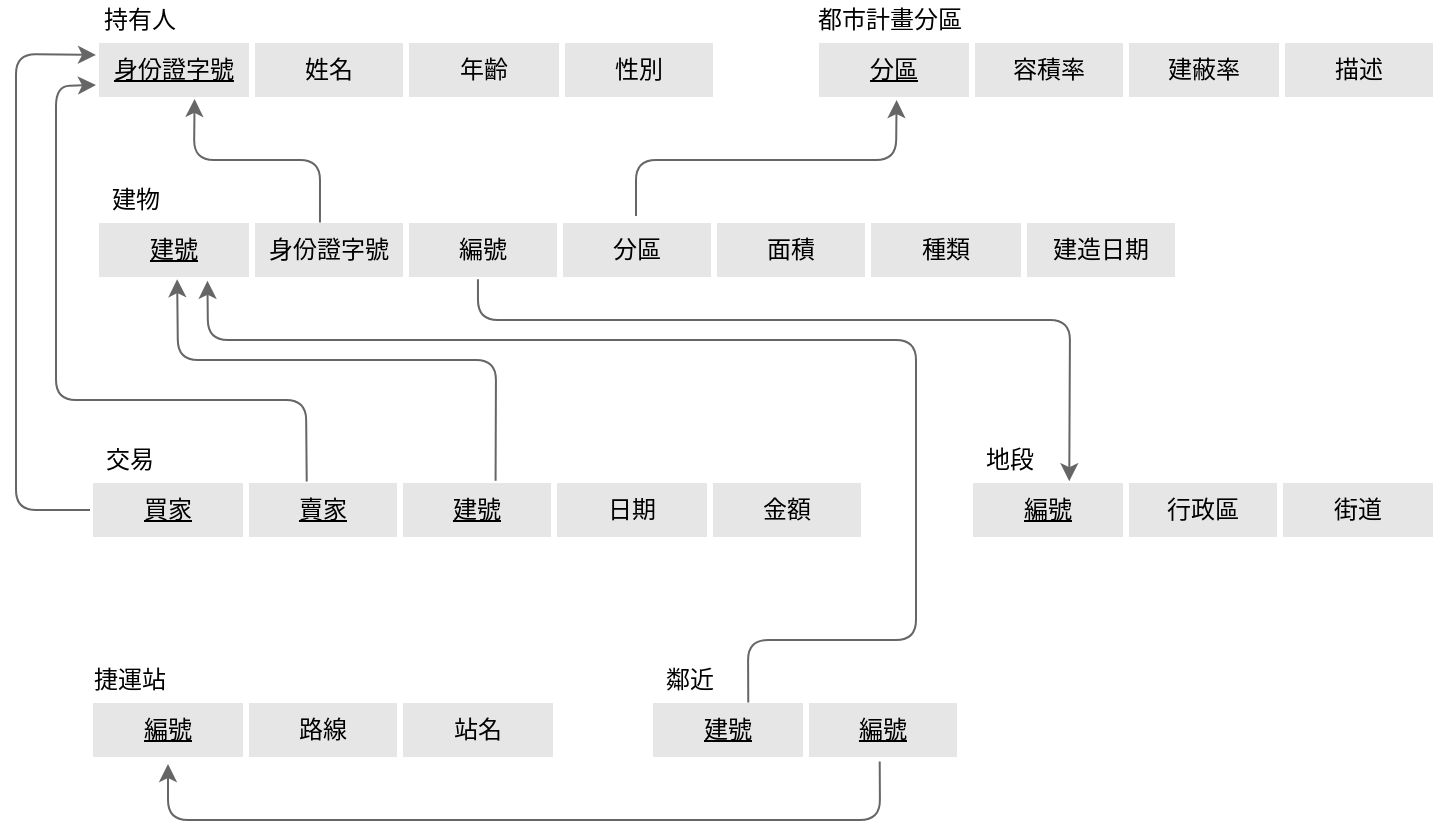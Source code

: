 <mxfile version="14.7.7" type="device"><diagram id="W8rVuvwSMLFvMb2TFEw5" name="Page-1"><mxGraphModel dx="447" dy="257" grid="1" gridSize="10" guides="1" tooltips="1" connect="1" arrows="1" fold="1" page="1" pageScale="1" pageWidth="827" pageHeight="1169" math="0" shadow="0"><root><mxCell id="0"/><mxCell id="1" parent="0"/><mxCell id="e0r9hyGVANv4lg2lCZRb-73" value="" style="shape=table;html=1;whiteSpace=wrap;startSize=0;container=1;collapsible=0;childLayout=tableLayout;fillColor=#E6E6E6;strokeColor=#FFFFFF;strokeWidth=3;" parent="1" vertex="1"><mxGeometry x="80" y="100" width="310" height="30" as="geometry"/></mxCell><mxCell id="e0r9hyGVANv4lg2lCZRb-74" value="" style="shape=partialRectangle;html=1;whiteSpace=wrap;collapsible=0;dropTarget=0;pointerEvents=0;fillColor=none;top=0;left=0;bottom=0;right=0;points=[[0,0.5],[1,0.5]];portConstraint=eastwest;" parent="e0r9hyGVANv4lg2lCZRb-73" vertex="1"><mxGeometry width="310" height="30" as="geometry"/></mxCell><mxCell id="e0r9hyGVANv4lg2lCZRb-75" value="&lt;u&gt;身份證字號&lt;/u&gt;" style="shape=partialRectangle;html=1;whiteSpace=wrap;connectable=0;overflow=hidden;top=0;left=0;bottom=0;right=0;fillColor=none;" parent="e0r9hyGVANv4lg2lCZRb-74" vertex="1"><mxGeometry width="78" height="30" as="geometry"/></mxCell><mxCell id="e0r9hyGVANv4lg2lCZRb-76" value="姓名" style="shape=partialRectangle;html=1;whiteSpace=wrap;connectable=0;overflow=hidden;fillColor=none;top=0;left=0;bottom=0;right=0;" parent="e0r9hyGVANv4lg2lCZRb-74" vertex="1"><mxGeometry x="78" width="77" height="30" as="geometry"/></mxCell><mxCell id="e0r9hyGVANv4lg2lCZRb-77" value="年齡" style="shape=partialRectangle;html=1;whiteSpace=wrap;connectable=0;overflow=hidden;fillColor=none;top=0;left=0;bottom=0;right=0;" parent="e0r9hyGVANv4lg2lCZRb-74" vertex="1"><mxGeometry x="155" width="78" height="30" as="geometry"/></mxCell><mxCell id="e0r9hyGVANv4lg2lCZRb-78" value="性別" style="shape=partialRectangle;html=1;whiteSpace=wrap;connectable=0;overflow=hidden;fillColor=none;top=0;left=0;bottom=0;right=0;" parent="e0r9hyGVANv4lg2lCZRb-74" vertex="1"><mxGeometry x="233" width="77" height="30" as="geometry"/></mxCell><mxCell id="e0r9hyGVANv4lg2lCZRb-79" value="持有人" style="text;html=1;strokeColor=none;fillColor=none;align=center;verticalAlign=middle;whiteSpace=wrap;rounded=0;" parent="1" vertex="1"><mxGeometry x="82" y="80" width="40" height="20" as="geometry"/></mxCell><mxCell id="e0r9hyGVANv4lg2lCZRb-80" value="" style="shape=table;html=1;whiteSpace=wrap;startSize=0;container=1;collapsible=0;childLayout=tableLayout;fillColor=#E6E6E6;strokeColor=#FFFFFF;strokeWidth=3;" parent="1" vertex="1"><mxGeometry x="80" y="190" width="541" height="30" as="geometry"/></mxCell><mxCell id="e0r9hyGVANv4lg2lCZRb-81" value="" style="shape=partialRectangle;html=1;whiteSpace=wrap;collapsible=0;dropTarget=0;pointerEvents=0;fillColor=none;top=0;left=0;bottom=0;right=0;points=[[0,0.5],[1,0.5]];portConstraint=eastwest;" parent="e0r9hyGVANv4lg2lCZRb-80" vertex="1"><mxGeometry width="541" height="30" as="geometry"/></mxCell><mxCell id="e0r9hyGVANv4lg2lCZRb-82" value="&lt;u&gt;建號&lt;/u&gt;" style="shape=partialRectangle;html=1;whiteSpace=wrap;connectable=0;overflow=hidden;top=0;left=0;bottom=0;right=0;fillColor=none;" parent="e0r9hyGVANv4lg2lCZRb-81" vertex="1"><mxGeometry width="78" height="30" as="geometry"/></mxCell><mxCell id="e0r9hyGVANv4lg2lCZRb-122" value="&lt;span&gt;身份證字號&lt;/span&gt;" style="shape=partialRectangle;html=1;whiteSpace=wrap;connectable=0;overflow=hidden;fillColor=none;top=0;left=0;bottom=0;right=0;" parent="e0r9hyGVANv4lg2lCZRb-81" vertex="1"><mxGeometry x="78" width="77" height="30" as="geometry"/></mxCell><mxCell id="e0r9hyGVANv4lg2lCZRb-123" value="編號" style="shape=partialRectangle;html=1;whiteSpace=wrap;connectable=0;overflow=hidden;fillColor=none;top=0;left=0;bottom=0;right=0;" parent="e0r9hyGVANv4lg2lCZRb-81" vertex="1"><mxGeometry x="155" width="77" height="30" as="geometry"/></mxCell><mxCell id="e0r9hyGVANv4lg2lCZRb-124" value="分區" style="shape=partialRectangle;html=1;whiteSpace=wrap;connectable=0;overflow=hidden;fillColor=none;top=0;left=0;bottom=0;right=0;" parent="e0r9hyGVANv4lg2lCZRb-81" vertex="1"><mxGeometry x="232" width="77" height="30" as="geometry"/></mxCell><mxCell id="e0r9hyGVANv4lg2lCZRb-83" value="面積&lt;br&gt;" style="shape=partialRectangle;html=1;whiteSpace=wrap;connectable=0;overflow=hidden;fillColor=none;top=0;left=0;bottom=0;right=0;" parent="e0r9hyGVANv4lg2lCZRb-81" vertex="1"><mxGeometry x="309" width="77" height="30" as="geometry"/></mxCell><mxCell id="e0r9hyGVANv4lg2lCZRb-84" value="種類" style="shape=partialRectangle;html=1;whiteSpace=wrap;connectable=0;overflow=hidden;fillColor=none;top=0;left=0;bottom=0;right=0;" parent="e0r9hyGVANv4lg2lCZRb-81" vertex="1"><mxGeometry x="386" width="78" height="30" as="geometry"/></mxCell><mxCell id="e0r9hyGVANv4lg2lCZRb-85" value="建造日期" style="shape=partialRectangle;html=1;whiteSpace=wrap;connectable=0;overflow=hidden;fillColor=none;top=0;left=0;bottom=0;right=0;" parent="e0r9hyGVANv4lg2lCZRb-81" vertex="1"><mxGeometry x="464" width="77" height="30" as="geometry"/></mxCell><mxCell id="e0r9hyGVANv4lg2lCZRb-86" value="建物" style="text;html=1;strokeColor=none;fillColor=none;align=center;verticalAlign=middle;whiteSpace=wrap;rounded=0;" parent="1" vertex="1"><mxGeometry x="80" y="170" width="40" height="20" as="geometry"/></mxCell><mxCell id="e0r9hyGVANv4lg2lCZRb-87" value="" style="shape=table;html=1;whiteSpace=wrap;startSize=0;container=1;collapsible=0;childLayout=tableLayout;fillColor=#E6E6E6;strokeColor=#FFFFFF;strokeWidth=3;" parent="1" vertex="1"><mxGeometry x="517" y="320" width="233" height="30" as="geometry"/></mxCell><mxCell id="e0r9hyGVANv4lg2lCZRb-88" value="" style="shape=partialRectangle;html=1;whiteSpace=wrap;collapsible=0;dropTarget=0;pointerEvents=0;fillColor=none;top=0;left=0;bottom=0;right=0;points=[[0,0.5],[1,0.5]];portConstraint=eastwest;" parent="e0r9hyGVANv4lg2lCZRb-87" vertex="1"><mxGeometry width="233" height="30" as="geometry"/></mxCell><mxCell id="e0r9hyGVANv4lg2lCZRb-89" value="&lt;u&gt;編號&lt;/u&gt;" style="shape=partialRectangle;html=1;whiteSpace=wrap;connectable=0;overflow=hidden;top=0;left=0;bottom=0;right=0;fillColor=none;" parent="e0r9hyGVANv4lg2lCZRb-88" vertex="1"><mxGeometry width="78" height="30" as="geometry"/></mxCell><mxCell id="e0r9hyGVANv4lg2lCZRb-90" value="行政區" style="shape=partialRectangle;html=1;whiteSpace=wrap;connectable=0;overflow=hidden;fillColor=none;top=0;left=0;bottom=0;right=0;" parent="e0r9hyGVANv4lg2lCZRb-88" vertex="1"><mxGeometry x="78" width="77" height="30" as="geometry"/></mxCell><mxCell id="e0r9hyGVANv4lg2lCZRb-91" value="街道" style="shape=partialRectangle;html=1;whiteSpace=wrap;connectable=0;overflow=hidden;fillColor=none;top=0;left=0;bottom=0;right=0;" parent="e0r9hyGVANv4lg2lCZRb-88" vertex="1"><mxGeometry x="155" width="78" height="30" as="geometry"/></mxCell><mxCell id="e0r9hyGVANv4lg2lCZRb-93" value="地段" style="text;html=1;strokeColor=none;fillColor=none;align=center;verticalAlign=middle;whiteSpace=wrap;rounded=0;" parent="1" vertex="1"><mxGeometry x="517" y="300" width="40" height="20" as="geometry"/></mxCell><mxCell id="e0r9hyGVANv4lg2lCZRb-94" value="" style="shape=table;html=1;whiteSpace=wrap;startSize=0;container=1;collapsible=0;childLayout=tableLayout;fillColor=#E6E6E6;strokeColor=#FFFFFF;strokeWidth=3;" parent="1" vertex="1"><mxGeometry x="77" y="430" width="233" height="30" as="geometry"/></mxCell><mxCell id="e0r9hyGVANv4lg2lCZRb-95" value="" style="shape=partialRectangle;html=1;whiteSpace=wrap;collapsible=0;dropTarget=0;pointerEvents=0;fillColor=none;top=0;left=0;bottom=0;right=0;points=[[0,0.5],[1,0.5]];portConstraint=eastwest;" parent="e0r9hyGVANv4lg2lCZRb-94" vertex="1"><mxGeometry width="233" height="30" as="geometry"/></mxCell><mxCell id="e0r9hyGVANv4lg2lCZRb-96" value="&lt;u&gt;編號&lt;/u&gt;" style="shape=partialRectangle;html=1;whiteSpace=wrap;connectable=0;overflow=hidden;top=0;left=0;bottom=0;right=0;fillColor=none;" parent="e0r9hyGVANv4lg2lCZRb-95" vertex="1"><mxGeometry width="78" height="30" as="geometry"/></mxCell><mxCell id="e0r9hyGVANv4lg2lCZRb-97" value="路線" style="shape=partialRectangle;html=1;whiteSpace=wrap;connectable=0;overflow=hidden;fillColor=none;top=0;left=0;bottom=0;right=0;" parent="e0r9hyGVANv4lg2lCZRb-95" vertex="1"><mxGeometry x="78" width="77" height="30" as="geometry"/></mxCell><mxCell id="e0r9hyGVANv4lg2lCZRb-98" value="站名" style="shape=partialRectangle;html=1;whiteSpace=wrap;connectable=0;overflow=hidden;fillColor=none;top=0;left=0;bottom=0;right=0;" parent="e0r9hyGVANv4lg2lCZRb-95" vertex="1"><mxGeometry x="155" width="78" height="30" as="geometry"/></mxCell><mxCell id="e0r9hyGVANv4lg2lCZRb-99" value="捷運站" style="text;html=1;strokeColor=none;fillColor=none;align=center;verticalAlign=middle;whiteSpace=wrap;rounded=0;" parent="1" vertex="1"><mxGeometry x="77" y="410" width="40" height="20" as="geometry"/></mxCell><mxCell id="e0r9hyGVANv4lg2lCZRb-100" value="" style="shape=table;html=1;whiteSpace=wrap;startSize=0;container=1;collapsible=0;childLayout=tableLayout;fillColor=#E6E6E6;strokeColor=#FFFFFF;strokeWidth=3;" parent="1" vertex="1"><mxGeometry x="440" y="100" width="310" height="30" as="geometry"/></mxCell><mxCell id="e0r9hyGVANv4lg2lCZRb-101" value="" style="shape=partialRectangle;html=1;whiteSpace=wrap;collapsible=0;dropTarget=0;pointerEvents=0;fillColor=none;top=0;left=0;bottom=0;right=0;points=[[0,0.5],[1,0.5]];portConstraint=eastwest;" parent="e0r9hyGVANv4lg2lCZRb-100" vertex="1"><mxGeometry width="310" height="30" as="geometry"/></mxCell><mxCell id="e0r9hyGVANv4lg2lCZRb-102" value="&lt;u&gt;分區&lt;/u&gt;" style="shape=partialRectangle;html=1;whiteSpace=wrap;connectable=0;overflow=hidden;top=0;left=0;bottom=0;right=0;fillColor=none;" parent="e0r9hyGVANv4lg2lCZRb-101" vertex="1"><mxGeometry width="78" height="30" as="geometry"/></mxCell><mxCell id="e0r9hyGVANv4lg2lCZRb-103" value="容積率" style="shape=partialRectangle;html=1;whiteSpace=wrap;connectable=0;overflow=hidden;fillColor=none;top=0;left=0;bottom=0;right=0;" parent="e0r9hyGVANv4lg2lCZRb-101" vertex="1"><mxGeometry x="78" width="77" height="30" as="geometry"/></mxCell><mxCell id="e0r9hyGVANv4lg2lCZRb-104" value="建蔽率" style="shape=partialRectangle;html=1;whiteSpace=wrap;connectable=0;overflow=hidden;fillColor=none;top=0;left=0;bottom=0;right=0;" parent="e0r9hyGVANv4lg2lCZRb-101" vertex="1"><mxGeometry x="155" width="78" height="30" as="geometry"/></mxCell><mxCell id="e0r9hyGVANv4lg2lCZRb-105" value="描述" style="shape=partialRectangle;html=1;whiteSpace=wrap;connectable=0;overflow=hidden;fillColor=none;top=0;left=0;bottom=0;right=0;" parent="e0r9hyGVANv4lg2lCZRb-101" vertex="1"><mxGeometry x="233" width="77" height="30" as="geometry"/></mxCell><mxCell id="e0r9hyGVANv4lg2lCZRb-106" value="都市計畫分區" style="text;html=1;strokeColor=none;fillColor=none;align=center;verticalAlign=middle;whiteSpace=wrap;rounded=0;" parent="1" vertex="1"><mxGeometry x="440" y="80" width="74" height="20" as="geometry"/></mxCell><mxCell id="e0r9hyGVANv4lg2lCZRb-107" value="" style="shape=table;html=1;whiteSpace=wrap;startSize=0;container=1;collapsible=0;childLayout=tableLayout;fillColor=#E6E6E6;strokeColor=#FFFFFF;strokeWidth=3;fontStyle=0" parent="1" vertex="1"><mxGeometry x="77" y="320" width="387" height="30" as="geometry"/></mxCell><mxCell id="e0r9hyGVANv4lg2lCZRb-108" value="" style="shape=partialRectangle;html=1;whiteSpace=wrap;collapsible=0;dropTarget=0;pointerEvents=0;fillColor=none;top=0;left=0;bottom=0;right=0;points=[[0,0.5],[1,0.5]];portConstraint=eastwest;" parent="e0r9hyGVANv4lg2lCZRb-107" vertex="1"><mxGeometry width="387" height="30" as="geometry"/></mxCell><mxCell id="e0r9hyGVANv4lg2lCZRb-109" value="&lt;span&gt;買家&lt;/span&gt;" style="shape=partialRectangle;html=1;whiteSpace=wrap;connectable=0;overflow=hidden;top=0;left=0;bottom=0;right=0;fillColor=none;fontStyle=4" parent="e0r9hyGVANv4lg2lCZRb-108" vertex="1"><mxGeometry width="78" height="30" as="geometry"/></mxCell><mxCell id="t9vpLBGV2S0pFthti_TF-1" value="賣家" style="shape=partialRectangle;html=1;whiteSpace=wrap;connectable=0;overflow=hidden;fillColor=none;top=0;left=0;bottom=0;right=0;fontStyle=4" vertex="1" parent="e0r9hyGVANv4lg2lCZRb-108"><mxGeometry x="78" width="77" height="30" as="geometry"/></mxCell><mxCell id="e0r9hyGVANv4lg2lCZRb-110" value="&lt;span&gt;建號&lt;/span&gt;" style="shape=partialRectangle;html=1;whiteSpace=wrap;connectable=0;overflow=hidden;fillColor=none;top=0;left=0;bottom=0;right=0;fontStyle=4" parent="e0r9hyGVANv4lg2lCZRb-108" vertex="1"><mxGeometry x="155" width="77" height="30" as="geometry"/></mxCell><mxCell id="e0r9hyGVANv4lg2lCZRb-111" value="日期" style="shape=partialRectangle;html=1;whiteSpace=wrap;connectable=0;overflow=hidden;fillColor=none;top=0;left=0;bottom=0;right=0;" parent="e0r9hyGVANv4lg2lCZRb-108" vertex="1"><mxGeometry x="232" width="78" height="30" as="geometry"/></mxCell><mxCell id="e0r9hyGVANv4lg2lCZRb-112" value="金額" style="shape=partialRectangle;html=1;whiteSpace=wrap;connectable=0;overflow=hidden;fillColor=none;top=0;left=0;bottom=0;right=0;" parent="e0r9hyGVANv4lg2lCZRb-108" vertex="1"><mxGeometry x="310" width="77" height="30" as="geometry"/></mxCell><mxCell id="e0r9hyGVANv4lg2lCZRb-113" value="交易" style="text;html=1;strokeColor=none;fillColor=none;align=center;verticalAlign=middle;whiteSpace=wrap;rounded=0;" parent="1" vertex="1"><mxGeometry x="77" y="300" width="40" height="20" as="geometry"/></mxCell><mxCell id="e0r9hyGVANv4lg2lCZRb-114" value="" style="shape=table;html=1;whiteSpace=wrap;startSize=0;container=1;collapsible=0;childLayout=tableLayout;fillColor=#E6E6E6;strokeColor=#FFFFFF;strokeWidth=3;" parent="1" vertex="1"><mxGeometry x="357" y="430" width="155" height="30" as="geometry"/></mxCell><mxCell id="e0r9hyGVANv4lg2lCZRb-115" value="" style="shape=partialRectangle;html=1;whiteSpace=wrap;collapsible=0;dropTarget=0;pointerEvents=0;fillColor=none;top=0;left=0;bottom=0;right=0;points=[[0,0.5],[1,0.5]];portConstraint=eastwest;" parent="e0r9hyGVANv4lg2lCZRb-114" vertex="1"><mxGeometry width="155" height="30" as="geometry"/></mxCell><mxCell id="e0r9hyGVANv4lg2lCZRb-116" value="&lt;u&gt;建號&lt;/u&gt;" style="shape=partialRectangle;html=1;whiteSpace=wrap;connectable=0;overflow=hidden;top=0;left=0;bottom=0;right=0;fillColor=none;" parent="e0r9hyGVANv4lg2lCZRb-115" vertex="1"><mxGeometry width="78" height="30" as="geometry"/></mxCell><mxCell id="e0r9hyGVANv4lg2lCZRb-117" value="&lt;u&gt;編號&lt;/u&gt;" style="shape=partialRectangle;html=1;whiteSpace=wrap;connectable=0;overflow=hidden;fillColor=none;top=0;left=0;bottom=0;right=0;" parent="e0r9hyGVANv4lg2lCZRb-115" vertex="1"><mxGeometry x="78" width="77" height="30" as="geometry"/></mxCell><mxCell id="e0r9hyGVANv4lg2lCZRb-120" value="鄰近" style="text;html=1;strokeColor=none;fillColor=none;align=center;verticalAlign=middle;whiteSpace=wrap;rounded=0;" parent="1" vertex="1"><mxGeometry x="357" y="410" width="40" height="20" as="geometry"/></mxCell><mxCell id="e0r9hyGVANv4lg2lCZRb-125" value="" style="endArrow=classic;html=1;exitX=0.207;exitY=0.041;exitDx=0;exitDy=0;exitPerimeter=0;strokeColor=#666666;entryX=0.159;entryY=0.983;entryDx=0;entryDy=0;entryPerimeter=0;" parent="1" source="e0r9hyGVANv4lg2lCZRb-81" edge="1" target="e0r9hyGVANv4lg2lCZRb-74"><mxGeometry width="50" height="50" relative="1" as="geometry"><mxPoint x="380" y="350" as="sourcePoint"/><mxPoint x="140" y="132" as="targetPoint"/><Array as="points"><mxPoint x="192" y="160"/><mxPoint x="129" y="160"/></Array></mxGeometry></mxCell><mxCell id="e0r9hyGVANv4lg2lCZRb-126" value="" style="endArrow=classic;html=1;exitX=0;exitY=0.5;exitDx=0;exitDy=0;strokeColor=#666666;entryX=0;entryY=0.25;entryDx=0;entryDy=0;" parent="1" source="e0r9hyGVANv4lg2lCZRb-108" target="e0r9hyGVANv4lg2lCZRb-73" edge="1"><mxGeometry width="50" height="50" relative="1" as="geometry"><mxPoint x="440" y="230" as="sourcePoint"/><mxPoint x="70" y="100" as="targetPoint"/><Array as="points"><mxPoint x="40" y="335"/><mxPoint x="40" y="107"/></Array></mxGeometry></mxCell><mxCell id="e0r9hyGVANv4lg2lCZRb-127" value="" style="endArrow=classic;html=1;exitX=0.524;exitY=0.013;exitDx=0;exitDy=0;exitPerimeter=0;strokeColor=#666666;entryX=0.075;entryY=0.987;entryDx=0;entryDy=0;entryPerimeter=0;" parent="1" source="e0r9hyGVANv4lg2lCZRb-108" edge="1" target="e0r9hyGVANv4lg2lCZRb-81"><mxGeometry width="50" height="50" relative="1" as="geometry"><mxPoint x="200" y="270" as="sourcePoint"/><mxPoint x="109" y="220" as="targetPoint"/><Array as="points"><mxPoint x="280" y="260"/><mxPoint x="121" y="260"/></Array></mxGeometry></mxCell><mxCell id="e0r9hyGVANv4lg2lCZRb-128" value="" style="endArrow=classic;html=1;entryX=0.13;entryY=1;entryDx=0;entryDy=0;entryPerimeter=0;strokeColor=#666666;" parent="1" target="e0r9hyGVANv4lg2lCZRb-101" edge="1"><mxGeometry width="50" height="50" relative="1" as="geometry"><mxPoint x="350" y="188" as="sourcePoint"/><mxPoint x="490" y="260" as="targetPoint"/><Array as="points"><mxPoint x="350" y="160"/><mxPoint x="480" y="160"/></Array></mxGeometry></mxCell><mxCell id="e0r9hyGVANv4lg2lCZRb-129" value="" style="endArrow=classic;html=1;exitX=0.353;exitY=0.987;exitDx=0;exitDy=0;exitPerimeter=0;entryX=0.213;entryY=0.02;entryDx=0;entryDy=0;entryPerimeter=0;strokeColor=#666666;" parent="1" source="e0r9hyGVANv4lg2lCZRb-81" target="e0r9hyGVANv4lg2lCZRb-88" edge="1"><mxGeometry width="50" height="50" relative="1" as="geometry"><mxPoint x="440" y="310" as="sourcePoint"/><mxPoint x="490" y="260" as="targetPoint"/><Array as="points"><mxPoint x="271" y="240"/><mxPoint x="567" y="240"/></Array></mxGeometry></mxCell><mxCell id="e0r9hyGVANv4lg2lCZRb-130" value="" style="endArrow=classic;html=1;exitX=0.317;exitY=0.04;exitDx=0;exitDy=0;exitPerimeter=0;entryX=0.103;entryY=1.013;entryDx=0;entryDy=0;entryPerimeter=0;strokeColor=#666666;" parent="1" source="e0r9hyGVANv4lg2lCZRb-115" target="e0r9hyGVANv4lg2lCZRb-81" edge="1"><mxGeometry width="50" height="50" relative="1" as="geometry"><mxPoint x="440" y="310" as="sourcePoint"/><mxPoint x="490" y="260" as="targetPoint"/><Array as="points"><mxPoint x="406" y="400"/><mxPoint x="490" y="400"/><mxPoint x="490" y="250"/><mxPoint x="136" y="250"/></Array></mxGeometry></mxCell><mxCell id="e0r9hyGVANv4lg2lCZRb-131" value="" style="endArrow=classic;html=1;exitX=0.741;exitY=1.027;exitDx=0;exitDy=0;exitPerimeter=0;strokeColor=#666666;" parent="1" source="e0r9hyGVANv4lg2lCZRb-115" edge="1"><mxGeometry width="50" height="50" relative="1" as="geometry"><mxPoint x="437" y="340" as="sourcePoint"/><mxPoint x="116" y="462" as="targetPoint"/><Array as="points"><mxPoint x="472" y="490"/><mxPoint x="116" y="490"/></Array></mxGeometry></mxCell><mxCell id="t9vpLBGV2S0pFthti_TF-3" value="" style="endArrow=classic;html=1;exitX=0.28;exitY=0.024;exitDx=0;exitDy=0;entryX=0;entryY=0.75;entryDx=0;entryDy=0;strokeColor=#666666;exitPerimeter=0;" edge="1" parent="1" source="e0r9hyGVANv4lg2lCZRb-108" target="e0r9hyGVANv4lg2lCZRb-73"><mxGeometry width="50" height="50" relative="1" as="geometry"><mxPoint x="78.07" y="345" as="sourcePoint"/><mxPoint x="82.0" y="117.8" as="targetPoint"/><Array as="points"><mxPoint x="185" y="280"/><mxPoint x="60" y="280"/><mxPoint x="60" y="123"/></Array></mxGeometry></mxCell></root></mxGraphModel></diagram></mxfile>